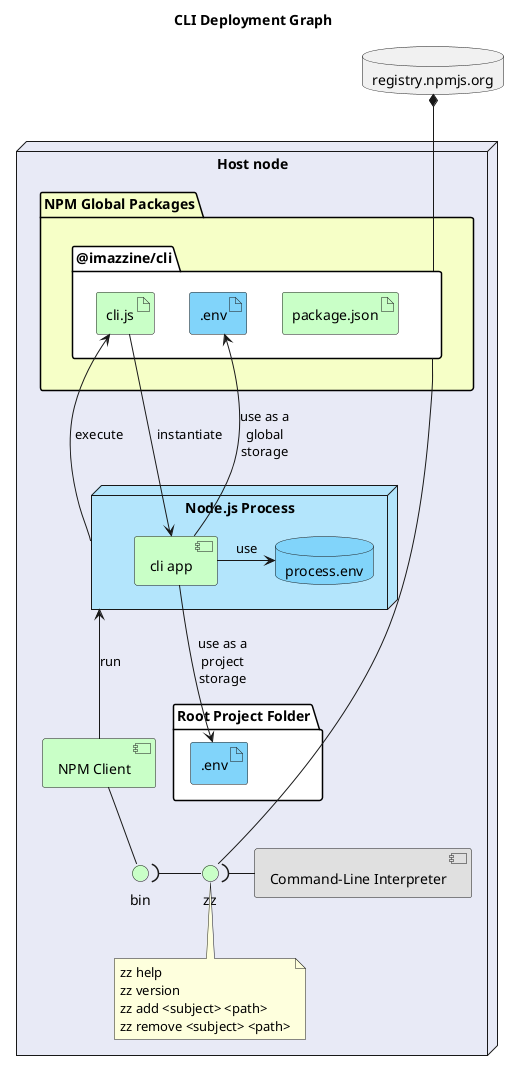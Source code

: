 @startuml deployment_graph
    skinparam {
        FontName "Courier New"
    }

    title CLI Deployment Graph
    database "registry.npmjs.org" as npmRegister
    node "Host node" as hostNode #e8eaf6 {
        component "NPM Client" as npmClient [[https://www.npmjs.com/get-npm]] #c9ffc7
        interface "bin" as npmBinAPI [[https://docs.npmjs.com/files/package.json#bin]] #c9ffc7
        folder "NPM Global Packages" as npmGlobalPackages #f6ffc7 {
            package "@imazzine/cli" as cliPackage  #ffffff {
                artifact "package.json" as packageJson [[./cliPackageJson.svg]] #c9ffc7
                artifact ".env" as dotenvGlobal #81d4fa
                artifact "cli.js" as cliJs #c9ffc7
            }
        }
        folder "Root Project Folder" as projectScope #ffffff {
            artifact ".env" as dotenvProject #81d4fa
        }
        node "Node.js Process" as nodeJs #b3e5fc {
            component "cli app" as cli [[./cli_app.svg]] #c9ffc7
            database "process.env" as env #81d4fa
            cli -> env: use
        }
        interface "zz" as zzInterface #c9ffc7
        component "Command-Line Interpreter" as commandLineTool [[https://en.wikipedia.org/wiki/List_of_command-line_interpreters]] #e0e0e0
        npmRegister *-- cliPackage
        npmClient -- npmBinAPI
        cliPackage -- zzInterface
        npmBinAPI )- zzInterface
        zzInterface )- commandLineTool
        nodeJs <-- npmClient: run
        cliJs <-- nodeJs: execute
        cliJs --> cli: instantiate
        cli --> dotenvProject: use as a\nproject\nstorage
        dotenvGlobal <-- cli: use as a\nglobal\nstorage
        note as zzCliList
            zz help
            zz version
            zz add <subject> <path>
            zz remove <subject> <path>
        end note
        zzInterface .. zzCliList
    }
@enduml

@startjson cliPackageJson
{
  "name": "@imazzine/cli",
  "version": "0.0.0-alpha.0",
  "license": "Apache-2.0",
  "author": {
    "name": "Artem Lytvynov",
    "email": "buntarb@gmail.com"
  },
  "publishConfig": {
    "registry": "https://registry.npmjs.org/",
    "access": "public"
  },
  "engines": {
    "node": ">=14.0.0"
  },
  "type": "module",
  "preferGlobal": true,
  "devDependencies": {
    "jest": "^26.6.3",
    "coveralls": "^3.1.0"
  },
  "dependencies": {
    "commander": "^6.2.0",
    "dotenv": "^8.2.0",
    "uuid": "^8.3.2",
    "resolve-global": "^1.0.0"
  },
  "scripts": {
    "test": "node --experimental-vm-modules node_modules/.bin/jest",
    "test:lcov": "node --experimental-vm-modules node_modules/.bin/jest --coverage"
  },
  "bin": {
    "zz": "./cli.js"
  }
}
@endjson

@startuml cli_app
    title CLI Application
    node "Node.js Runtime" as NodeJS {
        component "commander" as CommanderComponent [[https://www.npmjs.com/package/commander]]
        interface "process" as process [[https://nodejs.org/dist/latest-v10.x/docs/api/process.html]] #ffc7fd
    }
@enduml

@startuml IDKExecutor
    title IDK Executor

|main|
    start
        :const process;/
        :process.env.idk = process.env.idk || {};]
        if (!process.env.idk) then (yes)
            :process.env.idk =
            getIdk('./package.json');]
|getIdk|
            :path/
            :const package = readJson(path);]
            :package['idk'].version = package.version;]
            :return package['idk'];/
|main|
        endif
        if (!process.env.idk.current) then (yes)
            :process.env.idk.current =
            getCurrent(process.cwd());|
|getCurrent|
            :path/
            repeat
                :const pjson = path.resolve(path, './package.json');]
                if (exist(pjson)) then (yes)
                    :const package = readJson(pjson);]
                    if (package.idk &&
process.env.idk.version ===
package.idk.version) then (yes)
                        :const current = {};]
                        :current.path = path;]
                        :current.config = package.idk.config;]
                        :const projects = process.env.idk.projects]
                        while (let i = 0; i < projects.length; i++)
                            if (projects[i].path === current.path) then (yes)
                                :current.config = _.union(
                                    current.config,
                                    projects[i].config
                                );]
                            endif
                        endwhile
                        :return current;/
                        (A)
                        detach
                    endif
                endif
                :const prev = path;]
                :path = path.resolve(path, './..'); ]
            repeat while (path !== prev) is (yes)
            ->no;
            :return false;/
            (A)
            detach
|main|
        endif
        (A)
        :const commands = process.env.idk.commands]
        while (let i = 0; i < commands.length; i++)
            :require
                .ensure(commands[i].path)
                .then((command)=>{
                    command.execute(process.argv)
                });|
        endwhile
    end
@enduml